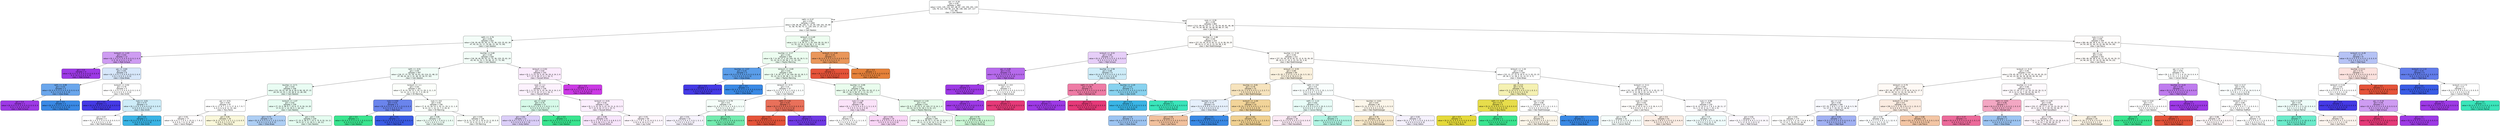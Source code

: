 digraph Tree {
node [shape=box, style="filled, rounded", color="black", fontname=helvetica] ;
edge [fontname=helvetica] ;
0 [label="ypc <= -0.18\ngini = 0.95\nsamples = 1887\nvalue = [141, 135, 110, 167, 88, 87, 130, 194, 201, 116\n126, 79, 121, 150, 90, 123, 99, 148, 160, 107, 117\n172, 99]\nclass = Cam Newton", fillcolor="#feffff"] ;
1 [label="net% <= 0.47\ngini = 0.94\nsamples = 1004\nvalue = [30, 36, 48, 104, 71, 15, 95, 140, 161, 35, 80\n31, 58, 76, 56, 75, 17, 129, 104, 17, 29, 115\n65]\nclass = Cam Newton", fillcolor="#fcfffd"] ;
0 -> 1 [labeldistance=2.5, labelangle=45, headlabel="True"] ;
2 [label="net% <= -3.76\ngini = 0.94\nsamples = 652\nvalue = [18, 29, 40, 65, 44, 13, 75, 36, 133, 25, 62, 26\n47, 45, 33, 51, 17, 70, 66, 15, 18, 73, 39]\nclass = Cam Newton", fillcolor="#f3fdf8"] ;
1 -> 2 ;
3 [label="to:touch <= -1.03\ngini = 0.63\nsamples = 12\nvalue = [0, 1, 0, 0, 1, 0, 0, 0, 0, 0, 0, 2, 4, 0\n2, 0, 15, 0, 0, 0, 1, 0, 0]\nclass = Matt Schaub", fillcolor="#ce9cf2"] ;
2 -> 3 ;
4 [label="gini = 0.0\nsamples = 4\nvalue = [0, 0, 0, 0, 0, 0, 0, 0, 0, 0, 0, 0, 0, 0\n0, 0, 14, 0, 0, 0, 0, 0, 0]\nclass = Matt Schaub", fillcolor="#9d39e5"] ;
3 -> 4 ;
5 [label="ypc <= -0.84\ngini = 0.81\nsamples = 8\nvalue = [0, 1, 0, 0, 1, 0, 0, 0, 0, 0, 0, 2, 4, 0\n2, 0, 1, 0, 0, 0, 1, 0, 0]\nclass = Drew Brees", fillcolor="#d7e7fa"] ;
3 -> 5 ;
6 [label="net% <= -5.99\ngini = 0.32\nsamples = 3\nvalue = [0, 0, 0, 0, 0, 0, 0, 0, 0, 0, 0, 0, 4, 0\n0, 0, 1, 0, 0, 0, 0, 0, 0]\nclass = Drew Brees", fillcolor="#6aa6ec"] ;
5 -> 6 ;
7 [label="gini = 0.0\nsamples = 1\nvalue = [0, 0, 0, 0, 0, 0, 0, 0, 0, 0, 0, 0, 0, 0\n0, 0, 1, 0, 0, 0, 0, 0, 0]\nclass = Matt Schaub", fillcolor="#9d39e5"] ;
6 -> 7 ;
8 [label="gini = 0.0\nsamples = 2\nvalue = [0, 0, 0, 0, 0, 0, 0, 0, 0, 0, 0, 0, 4, 0\n0, 0, 0, 0, 0, 0, 0, 0, 0]\nclass = Drew Brees", fillcolor="#3989e5"] ;
6 -> 8 ;
9 [label="to:touch <= -0.92\ngini = 0.78\nsamples = 5\nvalue = [0, 1, 0, 0, 1, 0, 0, 0, 0, 0, 0, 2, 0, 0\n2, 0, 0, 0, 0, 0, 1, 0, 0]\nclass = Alex Smith", fillcolor="#ffffff"] ;
5 -> 9 ;
10 [label="gini = 0.0\nsamples = 1\nvalue = [0, 0, 0, 0, 0, 0, 0, 0, 0, 0, 0, 0, 0, 0\n2, 0, 0, 0, 0, 0, 0, 0, 0]\nclass = Matt Cassel", fillcolor="#4439e5"] ;
9 -> 10 ;
11 [label="ny/a <= -3.01\ngini = 0.72\nsamples = 4\nvalue = [0, 1, 0, 0, 1, 0, 0, 0, 0, 0, 0, 2, 0, 0\n0, 0, 0, 0, 0, 0, 1, 0, 0]\nclass = Alex Smith", fillcolor="#ceecf8"] ;
9 -> 11 ;
12 [label="gini = 0.67\nsamples = 3\nvalue = [0, 1, 0, 0, 1, 0, 0, 0, 0, 0, 0, 0, 0, 0\n0, 0, 0, 0, 0, 0, 1, 0, 0]\nclass = Ben Roethlisberger", fillcolor="#ffffff"] ;
11 -> 12 ;
13 [label="gini = 0.0\nsamples = 1\nvalue = [0, 0, 0, 0, 0, 0, 0, 0, 0, 0, 0, 2, 0, 0\n0, 0, 0, 0, 0, 0, 0, 0, 0]\nclass = Alex Smith", fillcolor="#39b4e5"] ;
11 -> 13 ;
14 [label="touches <= 0.68\ngini = 0.94\nsamples = 640\nvalue = [18, 28, 40, 65, 43, 13, 75, 36, 133, 25, 62, 24\n43, 45, 31, 51, 2, 70, 66, 15, 17, 73, 39]\nclass = Cam Newton", fillcolor="#f3fdf8"] ;
2 -> 14 ;
15 [label="net% <= -0.01\ngini = 0.94\nsamples = 497\nvalue = [18, 27, 37, 52, 29, 10, 61, 20, 114, 21, 48, 22\n37, 36, 24, 34, 2, 31, 49, 15, 16, 57, 32]\nclass = Cam Newton", fillcolor="#f1fdf7"] ;
14 -> 15 ;
16 [label="touches <= -0.71\ngini = 0.93\nsamples = 336\nvalue = [11, 19, 22, 34, 16, 8, 28, 9, 94, 18, 37, 21\n29, 24, 13, 22, 1, 19, 38, 8, 12, 28, 29]\nclass = Cam Newton", fillcolor="#e9fcf3"] ;
15 -> 16 ;
17 [label="ypc <= -0.51\ngini = 0.94\nsamples = 97\nvalue = [4, 4, 17, 6, 7, 1, 5, 3, 17, 9, 3, 7, 9, 7\n4, 0, 0, 6, 8, 8, 11, 10, 16]\nclass = Tony Romo", fillcolor="#ffffff"] ;
16 -> 17 ;
18 [label="gini = 0.93\nsamples = 77\nvalue = [0, 4, 6, 2, 7, 0, 5, 1, 15, 8, 1, 7, 9, 2\n4, 0, 0, 6, 7, 6, 11, 8, 16]\nclass = Aaron Rodgers", fillcolor="#fffdfd"] ;
17 -> 18 ;
19 [label="gini = 0.85\nsamples = 20\nvalue = [4, 0, 11, 4, 0, 1, 0, 2, 2, 1, 2, 0, 0, 5\n0, 0, 0, 0, 1, 2, 0, 2, 0]\nclass = Tony Romo", fillcolor="#faf8da"] ;
17 -> 19 ;
20 [label="to:touch <= -1.07\ngini = 0.92\nsamples = 239\nvalue = [7, 15, 5, 28, 9, 7, 23, 6, 77, 9, 34, 14, 20\n17, 9, 22, 1, 13, 30, 0, 1, 18, 13]\nclass = Cam Newton", fillcolor="#e6fcf1"] ;
16 -> 20 ;
21 [label="gini = 0.73\nsamples = 10\nvalue = [0, 0, 0, 0, 0, 0, 0, 1, 2, 0, 2, 0, 9, 1\n0, 0, 0, 2, 0, 0, 0, 0, 2]\nclass = Drew Brees", fillcolor="#adcef4"] ;
20 -> 21 ;
22 [label="gini = 0.91\nsamples = 229\nvalue = [7, 15, 5, 28, 9, 7, 23, 5, 75, 9, 32, 14, 11\n16, 9, 22, 1, 11, 30, 0, 1, 18, 11]\nclass = Cam Newton", fillcolor="#e5fcf0"] ;
20 -> 22 ;
23 [label="to:touch <= -1.1\ngini = 0.93\nsamples = 161\nvalue = [7, 8, 15, 18, 13, 2, 33, 11, 20, 3, 11, 1, 8\n12, 11, 12, 1, 12, 11, 7, 4, 29, 3]\nclass = Eli Manning", fillcolor="#fcfffb"] ;
15 -> 23 ;
24 [label="ny/a <= 0.92\ngini = 0.32\nsamples = 3\nvalue = [0, 0, 0, 0, 0, 0, 0, 0, 1, 0, 0, 0, 0, 4\n0, 0, 0, 0, 0, 0, 0, 0, 0]\nclass = Matt Ryan", fillcolor="#6a84ec"] ;
23 -> 24 ;
25 [label="gini = 0.0\nsamples = 1\nvalue = [0, 0, 0, 0, 0, 0, 0, 0, 1, 0, 0, 0, 0, 0\n0, 0, 0, 0, 0, 0, 0, 0, 0]\nclass = Cam Newton", fillcolor="#39e58f"] ;
24 -> 25 ;
26 [label="gini = 0.0\nsamples = 2\nvalue = [0, 0, 0, 0, 0, 0, 0, 0, 0, 0, 0, 0, 0, 4\n0, 0, 0, 0, 0, 0, 0, 0, 0]\nclass = Matt Ryan", fillcolor="#395be5"] ;
24 -> 26 ;
27 [label="ny/a <= -0.6\ngini = 0.93\nsamples = 158\nvalue = [7, 8, 15, 18, 13, 2, 33, 11, 19, 3, 11, 1, 8\n8, 11, 12, 1, 12, 11, 7, 4, 29, 3]\nclass = Eli Manning", fillcolor="#fbfffb"] ;
23 -> 27 ;
28 [label="gini = 0.89\nsamples = 22\nvalue = [3, 2, 4, 4, 0, 0, 1, 5, 8, 0, 1, 1, 0, 1\n0, 0, 1, 0, 0, 5, 1, 2, 0]\nclass = Cam Newton", fillcolor="#eefdf5"] ;
27 -> 28 ;
29 [label="gini = 0.93\nsamples = 136\nvalue = [4, 6, 11, 14, 13, 2, 32, 6, 11, 3, 10, 0, 8\n7, 11, 12, 0, 12, 11, 2, 3, 27, 3]\nclass = Eli Manning", fillcolor="#fafefa"] ;
27 -> 29 ;
30 [label="td:touch <= 0.92\ngini = 0.92\nsamples = 143\nvalue = [0, 1, 3, 13, 14, 3, 14, 16, 19, 4, 14, 2, 6\n9, 7, 17, 0, 39, 17, 0, 1, 16, 7]\nclass = Russell Wilson", fillcolor="#faebfc"] ;
14 -> 30 ;
31 [label="ny/a <= -1.1\ngini = 0.92\nsamples = 139\nvalue = [0, 1, 3, 13, 14, 3, 14, 16, 19, 4, 14, 2, 6\n9, 7, 17, 0, 32, 17, 0, 1, 16, 7]\nclass = Russell Wilson", fillcolor="#fcf2fd"] ;
30 -> 31 ;
32 [label="ypc <= -0.44\ngini = 0.76\nsamples = 13\nvalue = [0, 0, 0, 1, 0, 0, 2, 1, 8, 0, 1, 0, 1, 0\n0, 5, 0, 0, 0, 0, 0, 1, 0]\nclass = Cam Newton", fillcolor="#d7fae9"] ;
31 -> 32 ;
33 [label="gini = 0.81\nsamples = 11\nvalue = [0, 0, 0, 1, 0, 0, 2, 1, 2, 0, 1, 0, 1, 0\n0, 5, 0, 0, 0, 0, 0, 1, 0]\nclass = Andy Dalton", fillcolor="#dbcef8"] ;
32 -> 33 ;
34 [label="gini = 0.0\nsamples = 2\nvalue = [0, 0, 0, 0, 0, 0, 0, 0, 6, 0, 0, 0, 0, 0\n0, 0, 0, 0, 0, 0, 0, 0, 0]\nclass = Cam Newton", fillcolor="#39e58f"] ;
32 -> 34 ;
35 [label="to:touch <= -0.01\ngini = 0.92\nsamples = 126\nvalue = [0, 1, 3, 12, 14, 3, 12, 15, 11, 4, 13, 2, 5\n9, 7, 12, 0, 32, 17, 0, 1, 15, 7]\nclass = Russell Wilson", fillcolor="#fbeefd"] ;
31 -> 35 ;
36 [label="gini = 0.89\nsamples = 61\nvalue = [0, 0, 1, 5, 5, 2, 8, 4, 3, 4, 8, 0, 2, 5\n5, 4, 0, 26, 3, 0, 1, 14, 5]\nclass = Russell Wilson", fillcolor="#f8e5fc"] ;
35 -> 36 ;
37 [label="gini = 0.91\nsamples = 65\nvalue = [0, 1, 2, 7, 9, 1, 4, 11, 8, 0, 5, 2, 3, 4\n2, 8, 0, 6, 14, 0, 0, 1, 2]\nclass = Jay Cutler", fillcolor="#fef7fd"] ;
35 -> 37 ;
38 [label="gini = 0.0\nsamples = 4\nvalue = [0, 0, 0, 0, 0, 0, 0, 0, 0, 0, 0, 0, 0, 0\n0, 0, 0, 7, 0, 0, 0, 0, 0]\nclass = Russell Wilson", fillcolor="#cb39e5"] ;
30 -> 38 ;
39 [label="td:touch <= 4.49\ngini = 0.92\nsamples = 352\nvalue = [12, 7, 8, 39, 27, 2, 20, 104, 28, 10, 18, 5\n11, 31, 23, 24, 0, 59, 38, 2, 11, 42, 26]\nclass = Peyton Manning", fillcolor="#edfdf0"] ;
1 -> 39 ;
40 [label="touches <= -3.17\ngini = 0.92\nsamples = 350\nvalue = [6, 7, 8, 39, 27, 2, 20, 104, 28, 10, 18, 5, 11\n31, 23, 24, 0, 59, 38, 2, 11, 42, 25]\nclass = Peyton Manning", fillcolor="#ecfdf0"] ;
39 -> 40 ;
41 [label="touches <= -3.57\ngini = 0.24\nsamples = 5\nvalue = [0, 0, 0, 0, 0, 0, 0, 0, 0, 0, 0, 0, 6, 0\n1, 0, 0, 0, 0, 0, 0, 0, 0]\nclass = Drew Brees", fillcolor="#5a9de9"] ;
40 -> 41 ;
42 [label="gini = 0.0\nsamples = 1\nvalue = [0, 0, 0, 0, 0, 0, 0, 0, 0, 0, 0, 0, 0, 0\n1, 0, 0, 0, 0, 0, 0, 0, 0]\nclass = Matt Cassel", fillcolor="#4439e5"] ;
41 -> 42 ;
43 [label="gini = 0.0\nsamples = 4\nvalue = [0, 0, 0, 0, 0, 0, 0, 0, 0, 0, 0, 0, 6, 0\n0, 0, 0, 0, 0, 0, 0, 0, 0]\nclass = Drew Brees", fillcolor="#3989e5"] ;
41 -> 43 ;
44 [label="td:touch <= -0.69\ngini = 0.91\nsamples = 345\nvalue = [6, 7, 8, 39, 27, 2, 20, 104, 28, 10, 18, 5, 5\n31, 22, 24, 0, 59, 38, 2, 11, 42, 25]\nclass = Peyton Manning", fillcolor="#ecfdf0"] ;
40 -> 44 ;
45 [label="td:touch <= -0.72\ngini = 0.9\nsamples = 37\nvalue = [1, 0, 0, 3, 2, 0, 4, 1, 9, 0, 1, 3, 1, 3\n5, 8, 0, 3, 1, 0, 0, 1, 8]\nclass = Cam Newton", fillcolor="#fbfefd"] ;
44 -> 45 ;
46 [label="to:touch <= 0.78\ngini = 0.9\nsamples = 34\nvalue = [1, 0, 0, 3, 2, 0, 4, 1, 9, 0, 1, 3, 1, 3\n5, 7, 0, 3, 1, 0, 0, 1, 2]\nclass = Cam Newton", fillcolor="#f5fef9"] ;
45 -> 46 ;
47 [label="gini = 0.91\nsamples = 31\nvalue = [1, 0, 0, 2, 2, 0, 4, 1, 3, 0, 1, 3, 1, 3\n5, 7, 0, 2, 1, 0, 0, 1, 2]\nclass = Andy Dalton", fillcolor="#f7f3fd"] ;
46 -> 47 ;
48 [label="gini = 0.41\nsamples = 3\nvalue = [0, 0, 0, 1, 0, 0, 0, 0, 6, 0, 0, 0, 0, 0\n0, 0, 0, 1, 0, 0, 0, 0, 0]\nclass = Cam Newton", fillcolor="#72ecaf"] ;
46 -> 48 ;
49 [label="net% <= 1.61\ngini = 0.24\nsamples = 3\nvalue = [0, 0, 0, 0, 0, 0, 0, 0, 0, 0, 0, 0, 0, 0\n0, 1, 0, 0, 0, 0, 0, 0, 6]\nclass = Aaron Rodgers", fillcolor="#e9705a"] ;
45 -> 49 ;
50 [label="gini = 0.0\nsamples = 2\nvalue = [0, 0, 0, 0, 0, 0, 0, 0, 0, 0, 0, 0, 0, 0\n0, 0, 0, 0, 0, 0, 0, 0, 6]\nclass = Aaron Rodgers", fillcolor="#e55339"] ;
49 -> 50 ;
51 [label="gini = 0.0\nsamples = 1\nvalue = [0, 0, 0, 0, 0, 0, 0, 0, 0, 0, 0, 0, 0, 0\n0, 1, 0, 0, 0, 0, 0, 0, 0]\nclass = Andy Dalton", fillcolor="#6f39e5"] ;
49 -> 51 ;
52 [label="touches <= -0.99\ngini = 0.91\nsamples = 308\nvalue = [5, 7, 8, 36, 25, 2, 16, 103, 19, 10, 17, 2, 4\n28, 17, 16, 0, 56, 37, 2, 11, 41, 17]\nclass = Peyton Manning", fillcolor="#e9fced"] ;
44 -> 52 ;
53 [label="ny/a <= 1.28\ngini = 0.89\nsamples = 38\nvalue = [0, 1, 1, 5, 2, 0, 4, 0, 2, 1, 3, 1, 0, 5\n3, 2, 0, 5, 11, 0, 2, 0, 0]\nclass = Jay Cutler", fillcolor="#fbe3f9"] ;
52 -> 53 ;
54 [label="gini = 0.85\nsamples = 13\nvalue = [0, 0, 1, 0, 2, 0, 0, 0, 0, 1, 3, 1, 0, 3\n0, 2, 0, 0, 0, 0, 2, 0, 0]\nclass = Philip Rivers", fillcolor="#ffffff"] ;
53 -> 54 ;
55 [label="gini = 0.81\nsamples = 25\nvalue = [0, 1, 0, 5, 0, 0, 4, 0, 2, 0, 0, 0, 0, 2\n3, 0, 0, 5, 11, 0, 0, 0, 0]\nclass = Jay Cutler", fillcolor="#f9d5f6"] ;
53 -> 55 ;
56 [label="td:touch <= 1.03\ngini = 0.9\nsamples = 270\nvalue = [5, 6, 7, 31, 23, 2, 12, 103, 17, 9, 14, 1, 4\n23, 14, 14, 0, 51, 26, 2, 9, 41, 17]\nclass = Peyton Manning", fillcolor="#e4fbe9"] ;
52 -> 56 ;
57 [label="gini = 0.91\nsamples = 209\nvalue = [5, 4, 4, 29, 23, 2, 12, 63, 15, 9, 14, 1, 2\n18, 11, 11, 0, 42, 24, 2, 6, 22, 12]\nclass = Peyton Manning", fillcolor="#f1fdf4"] ;
56 -> 57 ;
58 [label="gini = 0.79\nsamples = 61\nvalue = [0, 2, 3, 2, 0, 0, 0, 40, 2, 0, 0, 0, 2, 5\n3, 3, 0, 9, 2, 0, 3, 19, 5]\nclass = Peyton Manning", fillcolor="#ccf8d6"] ;
56 -> 58 ;
59 [label="to:touch <= -0.65\ngini = 0.24\nsamples = 2\nvalue = [6, 0, 0, 0, 0, 0, 0, 0, 0, 0, 0, 0, 0, 0\n0, 0, 0, 0, 0, 0, 0, 0, 1]\nclass = Joe Flacco", fillcolor="#e9965a"] ;
39 -> 59 ;
60 [label="gini = 0.0\nsamples = 1\nvalue = [0, 0, 0, 0, 0, 0, 0, 0, 0, 0, 0, 0, 0, 0\n0, 0, 0, 0, 0, 0, 0, 0, 1]\nclass = Aaron Rodgers", fillcolor="#e55339"] ;
59 -> 60 ;
61 [label="gini = 0.0\nsamples = 1\nvalue = [6, 0, 0, 0, 0, 0, 0, 0, 0, 0, 0, 0, 0, 0\n0, 0, 0, 0, 0, 0, 0, 0, 0]\nclass = Joe Flacco", fillcolor="#e58139"] ;
59 -> 61 ;
62 [label="ny/a <= -0.39\ngini = 0.95\nsamples = 883\nvalue = [111, 99, 62, 63, 17, 72, 35, 54, 40, 81, 46, 48\n63, 74, 34, 48, 82, 19, 56, 90, 88, 57, 34]\nclass = Joe Flacco", fillcolor="#fffefd"] ;
0 -> 62 [labeldistance=2.5, labelangle=-45, headlabel="False"] ;
63 [label="touches <= -1.88\ngini = 0.94\nsamples = 324\nvalue = [27, 53, 34, 24, 8, 30, 12, 12, 8, 36, 26, 25\n39, 19, 6, 17, 42, 0, 15, 24, 38, 3, 8]\nclass = Ben Roethlisberger", fillcolor="#fefdfa"] ;
62 -> 63 ;
64 [label="to:touch <= -0.52\ngini = 0.69\nsamples = 12\nvalue = [0, 0, 0, 0, 0, 0, 0, 0, 0, 2, 0, 5, 0, 0\n0, 0, 9, 0, 0, 0, 5, 0, 0]\nclass = Matt Schaub", fillcolor="#e6cef8"] ;
63 -> 64 ;
65 [label="ypc <= 0.85\ngini = 0.32\nsamples = 6\nvalue = [0, 0, 0, 0, 0, 0, 0, 0, 0, 0, 0, 0, 0, 0\n0, 0, 8, 0, 0, 0, 2, 0, 0]\nclass = Matt Schaub", fillcolor="#b66aec"] ;
64 -> 65 ;
66 [label="gini = 0.0\nsamples = 3\nvalue = [0, 0, 0, 0, 0, 0, 0, 0, 0, 0, 0, 0, 0, 0\n0, 0, 6, 0, 0, 0, 0, 0, 0]\nclass = Matt Schaub", fillcolor="#9d39e5"] ;
65 -> 66 ;
67 [label="to:touch <= -0.9\ngini = 0.5\nsamples = 3\nvalue = [0, 0, 0, 0, 0, 0, 0, 0, 0, 0, 0, 0, 0, 0\n0, 0, 2, 0, 0, 0, 2, 0, 0]\nclass = Matt Schaub", fillcolor="#ffffff"] ;
65 -> 67 ;
68 [label="gini = 0.0\nsamples = 2\nvalue = [0, 0, 0, 0, 0, 0, 0, 0, 0, 0, 0, 0, 0, 0\n0, 0, 2, 0, 0, 0, 0, 0, 0]\nclass = Matt Schaub", fillcolor="#9d39e5"] ;
67 -> 68 ;
69 [label="gini = 0.0\nsamples = 1\nvalue = [0, 0, 0, 0, 0, 0, 0, 0, 0, 0, 0, 0, 0, 0\n0, 0, 0, 0, 0, 0, 2, 0, 0]\nclass = Michael Vick", fillcolor="#e53978"] ;
67 -> 69 ;
70 [label="touches <= -2.58\ngini = 0.68\nsamples = 6\nvalue = [0, 0, 0, 0, 0, 0, 0, 0, 0, 2, 0, 5, 0, 0\n0, 0, 1, 0, 0, 0, 3, 0, 0]\nclass = Alex Smith", fillcolor="#ceecf8"] ;
64 -> 70 ;
71 [label="net% <= -2.72\ngini = 0.38\nsamples = 3\nvalue = [0, 0, 0, 0, 0, 0, 0, 0, 0, 0, 0, 0, 0, 0\n0, 0, 1, 0, 0, 0, 3, 0, 0]\nclass = Michael Vick", fillcolor="#ee7ba5"] ;
70 -> 71 ;
72 [label="gini = 0.0\nsamples = 1\nvalue = [0, 0, 0, 0, 0, 0, 0, 0, 0, 0, 0, 0, 0, 0\n0, 0, 1, 0, 0, 0, 0, 0, 0]\nclass = Matt Schaub", fillcolor="#9d39e5"] ;
71 -> 72 ;
73 [label="gini = 0.0\nsamples = 2\nvalue = [0, 0, 0, 0, 0, 0, 0, 0, 0, 0, 0, 0, 0, 0\n0, 0, 0, 0, 0, 0, 3, 0, 0]\nclass = Michael Vick", fillcolor="#e53978"] ;
71 -> 73 ;
74 [label="touches <= -2.29\ngini = 0.41\nsamples = 3\nvalue = [0, 0, 0, 0, 0, 0, 0, 0, 0, 2, 0, 5, 0, 0\n0, 0, 0, 0, 0, 0, 0, 0, 0]\nclass = Alex Smith", fillcolor="#88d2ef"] ;
70 -> 74 ;
75 [label="gini = 0.0\nsamples = 2\nvalue = [0, 0, 0, 0, 0, 0, 0, 0, 0, 0, 0, 5, 0, 0\n0, 0, 0, 0, 0, 0, 0, 0, 0]\nclass = Alex Smith", fillcolor="#39b4e5"] ;
74 -> 75 ;
76 [label="gini = 0.0\nsamples = 1\nvalue = [0, 0, 0, 0, 0, 0, 0, 0, 0, 2, 0, 0, 0, 0\n0, 0, 0, 0, 0, 0, 0, 0, 0]\nclass = Carson Palmer", fillcolor="#39e5ba"] ;
74 -> 76 ;
77 [label="touches <= -0.18\ngini = 0.94\nsamples = 312\nvalue = [27, 53, 34, 24, 8, 30, 12, 12, 8, 34, 26, 20\n39, 19, 6, 17, 33, 0, 15, 24, 33, 3, 8]\nclass = Ben Roethlisberger", fillcolor="#fefcf9"] ;
63 -> 77 ;
78 [label="td:touch <= -0.55\ngini = 0.89\nsamples = 84\nvalue = [5, 32, 7, 2, 0, 11, 3, 0, 3, 14, 3, 5, 10, 1\n3, 5, 5, 0, 0, 10, 6, 0, 1]\nclass = Ben Roethlisberger", fillcolor="#fbf2df"] ;
77 -> 78 ;
79 [label="touches <= -0.81\ngini = 0.78\nsamples = 31\nvalue = [3, 21, 1, 0, 0, 0, 0, 0, 1, 1, 2, 2, 7, 1\n1, 0, 3, 0, 0, 3, 2, 0, 1]\nclass = Ben Roethlisberger", fillcolor="#f6e3bd"] ;
78 -> 79 ;
80 [label="touches <= -1.25\ngini = 0.74\nsamples = 8\nvalue = [3, 0, 0, 0, 0, 0, 0, 0, 0, 0, 0, 0, 4, 0\n1, 0, 2, 0, 0, 0, 0, 0, 1]\nclass = Drew Brees", fillcolor="#e6f0fc"] ;
79 -> 80 ;
81 [label="gini = 0.44\nsamples = 4\nvalue = [0, 0, 0, 0, 0, 0, 0, 0, 0, 0, 0, 0, 4, 0\n0, 0, 2, 0, 0, 0, 0, 0, 0]\nclass = Drew Brees", fillcolor="#9cc4f2"] ;
80 -> 81 ;
82 [label="gini = 0.56\nsamples = 4\nvalue = [3, 0, 0, 0, 0, 0, 0, 0, 0, 0, 0, 0, 0, 0\n1, 0, 0, 0, 0, 0, 0, 0, 1]\nclass = Joe Flacco", fillcolor="#f2c09c"] ;
80 -> 82 ;
83 [label="to:touch <= -1.04\ngini = 0.67\nsamples = 23\nvalue = [0, 21, 1, 0, 0, 0, 0, 0, 1, 1, 2, 2, 3, 1\n0, 0, 1, 0, 0, 3, 2, 0, 0]\nclass = Ben Roethlisberger", fillcolor="#f2d499"] ;
79 -> 83 ;
84 [label="gini = 0.0\nsamples = 1\nvalue = [0, 0, 0, 0, 0, 0, 0, 0, 0, 0, 0, 0, 3, 0\n0, 0, 0, 0, 0, 0, 0, 0, 0]\nclass = Drew Brees", fillcolor="#3989e5"] ;
83 -> 84 ;
85 [label="gini = 0.62\nsamples = 22\nvalue = [0, 21, 1, 0, 0, 0, 0, 0, 1, 1, 2, 2, 0, 1\n0, 0, 1, 0, 0, 3, 2, 0, 0]\nclass = Ben Roethlisberger", fillcolor="#f0d090"] ;
83 -> 85 ;
86 [label="net% <= -0.8\ngini = 0.9\nsamples = 53\nvalue = [2, 11, 6, 2, 0, 11, 3, 0, 2, 13, 1, 3, 3, 0\n2, 5, 2, 0, 0, 7, 4, 0, 0]\nclass = Carson Palmer", fillcolor="#f9fefd"] ;
78 -> 86 ;
87 [label="net% <= -1.13\ngini = 0.82\nsamples = 23\nvalue = [1, 0, 3, 0, 0, 4, 0, 0, 2, 10, 0, 3, 0, 0\n0, 0, 0, 0, 0, 7, 3, 0, 0]\nclass = Carson Palmer", fillcolor="#e8fcf7"] ;
86 -> 87 ;
88 [label="gini = 0.82\nsamples = 18\nvalue = [1, 0, 3, 0, 0, 4, 0, 0, 2, 5, 0, 3, 0, 0\n0, 0, 0, 0, 0, 7, 0, 0, 0]\nclass = Matt Hasselbeck", fillcolor="#fcebf6"] ;
87 -> 88 ;
89 [label="gini = 0.47\nsamples = 5\nvalue = [0, 0, 0, 0, 0, 0, 0, 0, 0, 5, 0, 0, 0, 0\n0, 0, 0, 0, 0, 0, 3, 0, 0]\nclass = Carson Palmer", fillcolor="#b0f5e3"] ;
87 -> 89 ;
90 [label="touches <= -0.61\ngini = 0.87\nsamples = 30\nvalue = [1, 11, 3, 2, 0, 7, 3, 0, 0, 3, 1, 0, 3, 0\n2, 5, 2, 0, 0, 0, 1, 0, 0]\nclass = Ben Roethlisberger", fillcolor="#fcf6ea"] ;
86 -> 90 ;
91 [label="gini = 0.78\nsamples = 18\nvalue = [1, 11, 2, 1, 0, 5, 0, 0, 0, 0, 1, 0, 0, 0\n2, 1, 2, 0, 0, 0, 1, 0, 0]\nclass = Ben Roethlisberger", fillcolor="#f8e8c9"] ;
90 -> 91 ;
92 [label="gini = 0.83\nsamples = 12\nvalue = [0, 0, 1, 1, 0, 2, 3, 0, 0, 3, 0, 0, 3, 0\n0, 4, 0, 0, 0, 0, 0, 0, 0]\nclass = Andy Dalton", fillcolor="#f5f1fd"] ;
90 -> 92 ;
93 [label="td:touch <= -1.34\ngini = 0.94\nsamples = 228\nvalue = [22, 21, 27, 22, 8, 19, 9, 12, 5, 20, 23, 15\n29, 18, 3, 12, 28, 0, 15, 14, 27, 3, 7]\nclass = Drew Brees", fillcolor="#feffff"] ;
77 -> 93 ;
94 [label="ypc <= 0.5\ngini = 0.74\nsamples = 15\nvalue = [1, 3, 12, 0, 0, 1, 0, 0, 2, 0, 1, 0, 3, 1\n0, 0, 0, 0, 0, 0, 2, 0, 0]\nclass = Tony Romo", fillcolor="#f5f1b2"] ;
93 -> 94 ;
95 [label="net% <= -0.29\ngini = 0.15\nsamples = 5\nvalue = [0, 0, 11, 0, 0, 0, 0, 0, 1, 0, 0, 0, 0, 0\n0, 0, 0, 0, 0, 0, 0, 0, 0]\nclass = Tony Romo", fillcolor="#e7dd4b"] ;
94 -> 95 ;
96 [label="gini = 0.0\nsamples = 4\nvalue = [0, 0, 11, 0, 0, 0, 0, 0, 0, 0, 0, 0, 0, 0\n0, 0, 0, 0, 0, 0, 0, 0, 0]\nclass = Tony Romo", fillcolor="#e5da39"] ;
95 -> 96 ;
97 [label="gini = 0.0\nsamples = 1\nvalue = [0, 0, 0, 0, 0, 0, 0, 0, 1, 0, 0, 0, 0, 0\n0, 0, 0, 0, 0, 0, 0, 0, 0]\nclass = Cam Newton", fillcolor="#39e58f"] ;
95 -> 97 ;
98 [label="ypc <= 1.55\ngini = 0.86\nsamples = 10\nvalue = [1, 3, 1, 0, 0, 1, 0, 0, 1, 0, 1, 0, 3, 1\n0, 0, 0, 0, 0, 0, 2, 0, 0]\nclass = Ben Roethlisberger", fillcolor="#ffffff"] ;
94 -> 98 ;
99 [label="gini = 0.84\nsamples = 9\nvalue = [1, 3, 1, 0, 0, 1, 0, 0, 1, 0, 1, 0, 0, 1\n0, 0, 0, 0, 0, 0, 2, 0, 0]\nclass = Ben Roethlisberger", fillcolor="#fcf6e9"] ;
98 -> 99 ;
100 [label="gini = 0.0\nsamples = 1\nvalue = [0, 0, 0, 0, 0, 0, 0, 0, 0, 0, 0, 0, 3, 0\n0, 0, 0, 0, 0, 0, 0, 0, 0]\nclass = Drew Brees", fillcolor="#3989e5"] ;
98 -> 100 ;
101 [label="to:touch <= -0.11\ngini = 0.94\nsamples = 213\nvalue = [21, 18, 15, 22, 8, 18, 9, 12, 3, 20, 22, 15\n26, 17, 3, 12, 28, 0, 15, 14, 25, 3, 7]\nclass = Matt Schaub", fillcolor="#fefeff"] ;
93 -> 101 ;
102 [label="ny/a <= -0.81\ngini = 0.92\nsamples = 93\nvalue = [19, 10, 2, 10, 0, 14, 2, 3, 0, 16, 4, 4, 9\n6, 2, 9, 6, 0, 1, 7, 6, 1, 2]\nclass = Joe Flacco", fillcolor="#fefcfa"] ;
101 -> 102 ;
103 [label="gini = 0.89\nsamples = 42\nvalue = [3, 5, 1, 2, 0, 12, 0, 3, 0, 14, 2, 0, 3, 2\n2, 4, 4, 0, 0, 2, 3, 0, 2]\nclass = Carson Palmer", fillcolor="#f7fefc"] ;
102 -> 103 ;
104 [label="gini = 0.9\nsamples = 51\nvalue = [16, 5, 1, 8, 0, 2, 2, 0, 0, 2, 2, 4, 6, 4\n0, 5, 2, 0, 1, 5, 3, 1, 0]\nclass = Joe Flacco", fillcolor="#fceee5"] ;
102 -> 104 ;
105 [label="ny/a <= -0.98\ngini = 0.94\nsamples = 120\nvalue = [2, 8, 13, 12, 8, 4, 7, 9, 3, 4, 18, 11, 17\n11, 1, 3, 22, 0, 14, 7, 19, 2, 5]\nclass = Matt Schaub", fillcolor="#fdfcff"] ;
101 -> 105 ;
106 [label="gini = 0.9\nsamples = 47\nvalue = [0, 3, 6, 3, 0, 4, 1, 0, 1, 1, 16, 11, 3, 0\n1, 0, 5, 0, 3, 5, 11, 2, 4]\nclass = Philip Rivers", fillcolor="#f1fdfd"] ;
105 -> 106 ;
107 [label="gini = 0.92\nsamples = 73\nvalue = [2, 5, 7, 9, 8, 0, 6, 9, 2, 3, 2, 0, 14, 11\n0, 3, 17, 0, 11, 2, 8, 0, 1]\nclass = Matt Schaub", fillcolor="#fcf9fe"] ;
105 -> 107 ;
108 [label="ny/a <= 2.11\ngini = 0.95\nsamples = 559\nvalue = [84, 46, 28, 39, 9, 42, 23, 42, 32, 45, 20, 23\n24, 55, 28, 31, 40, 19, 41, 66, 50, 54, 26]\nclass = Joe Flacco", fillcolor="#fefcfb"] ;
62 -> 108 ;
109 [label="ypc <= 1.7\ngini = 0.95\nsamples = 551\nvalue = [84, 46, 28, 39, 9, 42, 23, 42, 32, 44, 20, 23\n24, 46, 26, 31, 37, 19, 41, 66, 49, 54, 23]\nclass = Joe Flacco", fillcolor="#fefcfa"] ;
108 -> 109 ;
110 [label="to:touch <= -0.15\ngini = 0.95\nsamples = 476\nvalue = [76, 45, 28, 27, 2, 39, 22, 33, 19, 30, 20, 23\n20, 42, 23, 26, 26, 18, 39, 65, 45, 45, 14]\nclass = Joe Flacco", fillcolor="#fffdfc"] ;
109 -> 110 ;
111 [label="td:touch <= 0.79\ngini = 0.94\nsamples = 265\nvalue = [57, 28, 12, 10, 1, 17, 6, 20, 9, 14, 9, 17, 5\n39, 11, 20, 12, 11, 23, 32, 19, 29, 7]\nclass = Joe Flacco", fillcolor="#fef9f5"] ;
110 -> 111 ;
112 [label="ypc <= 1.37\ngini = 0.93\nsamples = 184\nvalue = [27, 25, 7, 8, 0, 7, 3, 14, 7, 9, 8, 4, 5, 36\n11, 17, 8, 7, 19, 25, 12, 18, 6]\nclass = Matt Ryan", fillcolor="#f8f9fe"] ;
111 -> 112 ;
113 [label="gini = 0.94\nsamples = 173\nvalue = [24, 25, 4, 8, 0, 7, 3, 14, 7, 9, 8, 4, 4, 24\n11, 17, 8, 7, 19, 22, 12, 18, 6]\nclass = Ben Roethlisberger", fillcolor="#fffffe"] ;
112 -> 113 ;
114 [label="gini = 0.64\nsamples = 11\nvalue = [3, 0, 3, 0, 0, 0, 0, 0, 0, 0, 0, 0, 1, 12\n0, 0, 0, 0, 0, 3, 0, 0, 0]\nclass = Matt Ryan", fillcolor="#a1b1f3"] ;
112 -> 114 ;
115 [label="to:touch <= -0.42\ngini = 0.9\nsamples = 81\nvalue = [30, 3, 5, 2, 1, 10, 3, 6, 2, 5, 1, 13, 0, 3\n0, 3, 4, 4, 4, 7, 7, 11, 1]\nclass = Joe Flacco", fillcolor="#fbece1"] ;
111 -> 115 ;
116 [label="gini = 0.92\nsamples = 60\nvalue = [9, 3, 4, 2, 1, 5, 3, 4, 2, 2, 1, 12, 0, 3\n0, 1, 4, 4, 4, 7, 2, 11, 1]\nclass = Alex Smith", fillcolor="#fcfeff"] ;
115 -> 116 ;
117 [label="gini = 0.68\nsamples = 21\nvalue = [21, 0, 1, 0, 0, 5, 0, 2, 0, 3, 0, 1, 0, 0\n0, 2, 0, 0, 0, 0, 5, 0, 0]\nclass = Joe Flacco", fillcolor="#f3c5a4"] ;
115 -> 117 ;
118 [label="touches <= -1.13\ngini = 0.94\nsamples = 211\nvalue = [19, 17, 16, 17, 1, 22, 16, 13, 10, 16, 11, 6\n15, 3, 12, 6, 14, 7, 16, 33, 26, 16, 7]\nclass = Matt Hasselbeck", fillcolor="#fefafd"] ;
110 -> 118 ;
119 [label="net% <= -0.01\ngini = 0.58\nsamples = 7\nvalue = [0, 0, 0, 0, 0, 0, 1, 0, 0, 0, 1, 0, 3, 0\n0, 0, 0, 0, 0, 0, 7, 0, 0]\nclass = Michael Vick", fillcolor="#f3a7c3"] ;
118 -> 119 ;
120 [label="gini = 0.37\nsamples = 5\nvalue = [0, 0, 0, 0, 0, 0, 0, 0, 0, 0, 1, 0, 1, 0\n0, 0, 0, 0, 0, 0, 7, 0, 0]\nclass = Michael Vick", fillcolor="#ec6a9a"] ;
119 -> 120 ;
121 [label="gini = 0.44\nsamples = 2\nvalue = [0, 0, 0, 0, 0, 0, 1, 0, 0, 0, 0, 0, 2, 0\n0, 0, 0, 0, 0, 0, 0, 0, 0]\nclass = Drew Brees", fillcolor="#9cc4f2"] ;
119 -> 121 ;
122 [label="net% <= 1.04\ngini = 0.95\nsamples = 204\nvalue = [19, 17, 16, 17, 1, 22, 15, 13, 10, 16, 10, 6\n12, 3, 12, 6, 14, 7, 16, 33, 19, 16, 7]\nclass = Matt Hasselbeck", fillcolor="#fef7fc"] ;
118 -> 122 ;
123 [label="gini = 0.94\nsamples = 184\nvalue = [18, 7, 14, 16, 1, 16, 13, 13, 10, 16, 8, 6, 11\n2, 12, 6, 14, 7, 10, 30, 18, 15, 7]\nclass = Matt Hasselbeck", fillcolor="#fef6fb"] ;
122 -> 123 ;
124 [label="gini = 0.85\nsamples = 20\nvalue = [1, 10, 2, 1, 0, 6, 2, 0, 0, 0, 2, 0, 1, 1\n0, 0, 0, 0, 6, 3, 1, 1, 0]\nclass = Ben Roethlisberger", fillcolor="#fcf4e5"] ;
122 -> 124 ;
125 [label="ypc <= 1.77\ngini = 0.93\nsamples = 75\nvalue = [8, 1, 0, 12, 7, 3, 1, 9, 13, 14, 0, 0, 4, 4\n3, 5, 11, 1, 2, 1, 4, 9, 9]\nclass = Carson Palmer", fillcolor="#fdfffe"] ;
109 -> 125 ;
126 [label="touches <= -0.24\ngini = 0.45\nsamples = 4\nvalue = [0, 0, 0, 0, 0, 0, 0, 0, 1, 0, 0, 0, 0, 0\n0, 0, 5, 0, 0, 0, 0, 0, 1]\nclass = Matt Schaub", fillcolor="#be7bee"] ;
125 -> 126 ;
127 [label="ny/a <= 0.62\ngini = 0.5\nsamples = 2\nvalue = [0, 0, 0, 0, 0, 0, 0, 0, 1, 0, 0, 0, 0, 0\n0, 0, 0, 0, 0, 0, 0, 0, 1]\nclass = Cam Newton", fillcolor="#ffffff"] ;
126 -> 127 ;
128 [label="gini = 0.0\nsamples = 1\nvalue = [0, 0, 0, 0, 0, 0, 0, 0, 1, 0, 0, 0, 0, 0\n0, 0, 0, 0, 0, 0, 0, 0, 0]\nclass = Cam Newton", fillcolor="#39e58f"] ;
127 -> 128 ;
129 [label="gini = 0.0\nsamples = 1\nvalue = [0, 0, 0, 0, 0, 0, 0, 0, 0, 0, 0, 0, 0, 0\n0, 0, 0, 0, 0, 0, 0, 0, 1]\nclass = Aaron Rodgers", fillcolor="#e55339"] ;
127 -> 129 ;
130 [label="gini = 0.0\nsamples = 2\nvalue = [0, 0, 0, 0, 0, 0, 0, 0, 0, 0, 0, 0, 0, 0\n0, 0, 5, 0, 0, 0, 0, 0, 0]\nclass = Matt Schaub", fillcolor="#9d39e5"] ;
126 -> 130 ;
131 [label="ny/a <= 0.17\ngini = 0.93\nsamples = 71\nvalue = [8, 1, 0, 12, 7, 3, 1, 9, 12, 14, 0, 0, 4, 4\n3, 5, 6, 1, 2, 1, 4, 9, 8]\nclass = Carson Palmer", fillcolor="#fbfefe"] ;
125 -> 131 ;
132 [label="td:touch <= 0.1\ngini = 0.89\nsamples = 32\nvalue = [0, 1, 0, 8, 7, 0, 0, 7, 7, 2, 0, 0, 0, 1\n0, 3, 5, 0, 0, 0, 2, 7, 8]\nclass = Matthew Stafford", fillcolor="#ffffff"] ;
131 -> 132 ;
133 [label="gini = 0.86\nsamples = 19\nvalue = [0, 0, 0, 6, 3, 0, 0, 0, 6, 2, 0, 0, 0, 1\n0, 3, 3, 0, 0, 0, 2, 7, 1]\nclass = Brett Favre", fillcolor="#fef8f9"] ;
132 -> 133 ;
134 [label="gini = 0.78\nsamples = 13\nvalue = [0, 1, 0, 2, 4, 0, 0, 7, 1, 0, 0, 0, 0, 0\n0, 0, 2, 0, 0, 0, 0, 0, 7]\nclass = Peyton Manning", fillcolor="#ffffff"] ;
132 -> 134 ;
135 [label="ny/a <= 0.38\ngini = 0.9\nsamples = 39\nvalue = [8, 0, 0, 4, 0, 3, 1, 2, 5, 12, 0, 0, 4, 3\n3, 2, 1, 1, 2, 1, 2, 2, 0]\nclass = Carson Palmer", fillcolor="#eefdf9"] ;
131 -> 135 ;
136 [label="gini = 0.39\nsamples = 7\nvalue = [0, 0, 0, 0, 0, 0, 1, 1, 0, 10, 0, 0, 1, 0\n0, 0, 0, 0, 0, 0, 0, 0, 0]\nclass = Carson Palmer", fillcolor="#6beccb"] ;
135 -> 136 ;
137 [label="gini = 0.91\nsamples = 32\nvalue = [8, 0, 0, 4, 0, 3, 0, 1, 5, 2, 0, 0, 3, 3\n3, 2, 1, 1, 2, 1, 2, 2, 0]\nclass = Joe Flacco", fillcolor="#fdf5ef"] ;
135 -> 137 ;
138 [label="to:touch <= -0.28\ngini = 0.71\nsamples = 8\nvalue = [0, 0, 0, 0, 0, 0, 0, 0, 0, 1, 0, 0, 0, 9\n2, 0, 3, 0, 0, 0, 1, 0, 3]\nclass = Matt Ryan", fillcolor="#b5c2f5"] ;
108 -> 138 ;
139 [label="touches <= 0.11\ngini = 0.72\nsamples = 4\nvalue = [0, 0, 0, 0, 0, 0, 0, 0, 0, 0, 0, 0, 0, 0\n2, 0, 2, 0, 0, 0, 1, 0, 3]\nclass = Aaron Rodgers", fillcolor="#fbe2de"] ;
138 -> 139 ;
140 [label="td:touch <= 0.44\ngini = 0.64\nsamples = 3\nvalue = [0, 0, 0, 0, 0, 0, 0, 0, 0, 0, 0, 0, 0, 0\n2, 0, 2, 0, 0, 0, 1, 0, 0]\nclass = Matt Cassel", fillcolor="#ffffff"] ;
139 -> 140 ;
141 [label="gini = 0.0\nsamples = 1\nvalue = [0, 0, 0, 0, 0, 0, 0, 0, 0, 0, 0, 0, 0, 0\n2, 0, 0, 0, 0, 0, 0, 0, 0]\nclass = Matt Cassel", fillcolor="#4439e5"] ;
140 -> 141 ;
142 [label="ypc <= 0.16\ngini = 0.44\nsamples = 2\nvalue = [0, 0, 0, 0, 0, 0, 0, 0, 0, 0, 0, 0, 0, 0\n0, 0, 2, 0, 0, 0, 1, 0, 0]\nclass = Matt Schaub", fillcolor="#ce9cf2"] ;
140 -> 142 ;
143 [label="gini = 0.0\nsamples = 1\nvalue = [0, 0, 0, 0, 0, 0, 0, 0, 0, 0, 0, 0, 0, 0\n0, 0, 0, 0, 0, 0, 1, 0, 0]\nclass = Michael Vick", fillcolor="#e53978"] ;
142 -> 143 ;
144 [label="gini = 0.0\nsamples = 1\nvalue = [0, 0, 0, 0, 0, 0, 0, 0, 0, 0, 0, 0, 0, 0\n0, 0, 2, 0, 0, 0, 0, 0, 0]\nclass = Matt Schaub", fillcolor="#9d39e5"] ;
142 -> 144 ;
145 [label="gini = 0.0\nsamples = 1\nvalue = [0, 0, 0, 0, 0, 0, 0, 0, 0, 0, 0, 0, 0, 0\n0, 0, 0, 0, 0, 0, 0, 0, 3]\nclass = Aaron Rodgers", fillcolor="#e55339"] ;
139 -> 145 ;
146 [label="to:touch <= 1.13\ngini = 0.31\nsamples = 4\nvalue = [0, 0, 0, 0, 0, 0, 0, 0, 0, 1, 0, 0, 0, 9\n0, 0, 1, 0, 0, 0, 0, 0, 0]\nclass = Matt Ryan", fillcolor="#617cea"] ;
138 -> 146 ;
147 [label="gini = 0.0\nsamples = 2\nvalue = [0, 0, 0, 0, 0, 0, 0, 0, 0, 0, 0, 0, 0, 9\n0, 0, 0, 0, 0, 0, 0, 0, 0]\nclass = Matt Ryan", fillcolor="#395be5"] ;
146 -> 147 ;
148 [label="to:touch <= 2.72\ngini = 0.5\nsamples = 2\nvalue = [0, 0, 0, 0, 0, 0, 0, 0, 0, 1, 0, 0, 0, 0\n0, 0, 1, 0, 0, 0, 0, 0, 0]\nclass = Carson Palmer", fillcolor="#ffffff"] ;
146 -> 148 ;
149 [label="gini = 0.0\nsamples = 1\nvalue = [0, 0, 0, 0, 0, 0, 0, 0, 0, 0, 0, 0, 0, 0\n0, 0, 1, 0, 0, 0, 0, 0, 0]\nclass = Matt Schaub", fillcolor="#9d39e5"] ;
148 -> 149 ;
150 [label="gini = 0.0\nsamples = 1\nvalue = [0, 0, 0, 0, 0, 0, 0, 0, 0, 1, 0, 0, 0, 0\n0, 0, 0, 0, 0, 0, 0, 0, 0]\nclass = Carson Palmer", fillcolor="#39e5ba"] ;
148 -> 150 ;
}